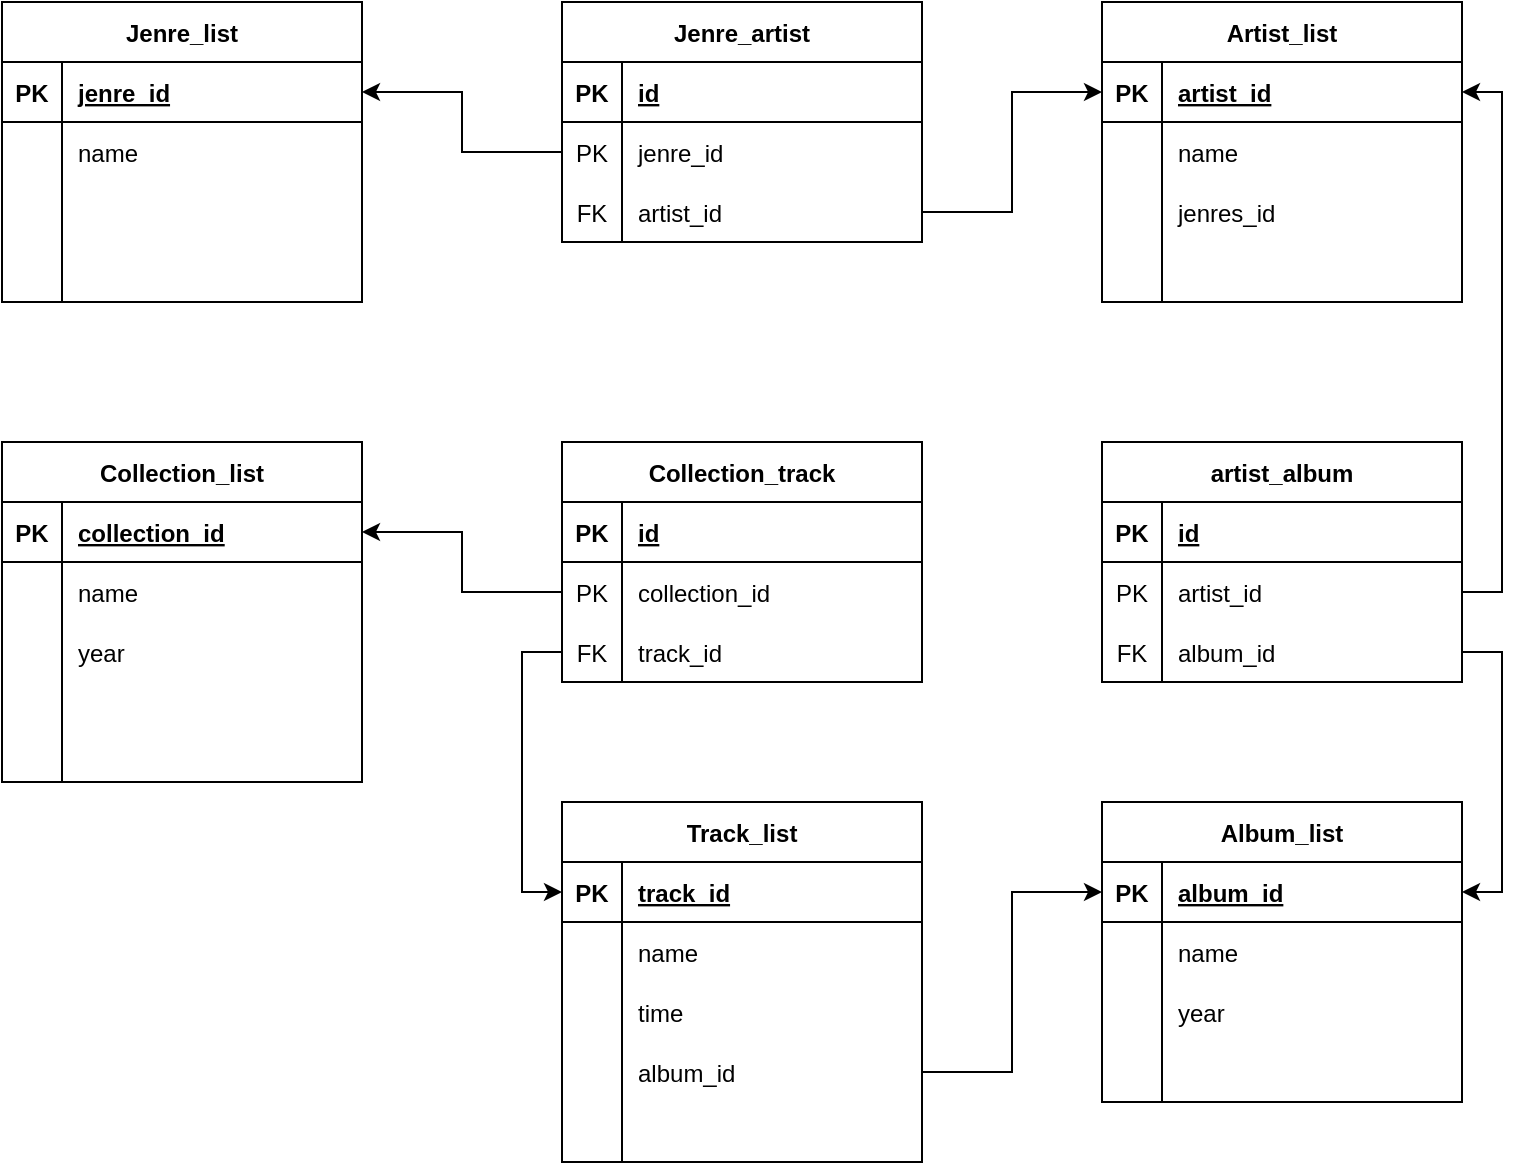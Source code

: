 <mxfile version="20.8.5" type="device"><diagram id="R2lEEEUBdFMjLlhIrx00" name="Page-1"><mxGraphModel dx="974" dy="533" grid="1" gridSize="10" guides="1" tooltips="1" connect="1" arrows="1" fold="1" page="1" pageScale="1" pageWidth="850" pageHeight="1100" math="0" shadow="0" extFonts="Permanent Marker^https://fonts.googleapis.com/css?family=Permanent+Marker"><root><mxCell id="0"/><mxCell id="1" parent="0"/><mxCell id="8EJyBtgLasrUEn9C9fZK-6" value="Artist_list" style="shape=table;startSize=30;container=1;collapsible=1;childLayout=tableLayout;fixedRows=1;rowLines=0;fontStyle=1;align=center;resizeLast=1;" parent="1" vertex="1"><mxGeometry x="620" y="40" width="180" height="150" as="geometry"/></mxCell><mxCell id="8EJyBtgLasrUEn9C9fZK-7" value="" style="shape=tableRow;horizontal=0;startSize=0;swimlaneHead=0;swimlaneBody=0;fillColor=none;collapsible=0;dropTarget=0;points=[[0,0.5],[1,0.5]];portConstraint=eastwest;top=0;left=0;right=0;bottom=1;" parent="8EJyBtgLasrUEn9C9fZK-6" vertex="1"><mxGeometry y="30" width="180" height="30" as="geometry"/></mxCell><mxCell id="8EJyBtgLasrUEn9C9fZK-8" value="PK" style="shape=partialRectangle;connectable=0;fillColor=none;top=0;left=0;bottom=0;right=0;fontStyle=1;overflow=hidden;" parent="8EJyBtgLasrUEn9C9fZK-7" vertex="1"><mxGeometry width="30" height="30" as="geometry"><mxRectangle width="30" height="30" as="alternateBounds"/></mxGeometry></mxCell><mxCell id="8EJyBtgLasrUEn9C9fZK-9" value="artist_id" style="shape=partialRectangle;connectable=0;fillColor=none;top=0;left=0;bottom=0;right=0;align=left;spacingLeft=6;fontStyle=5;overflow=hidden;" parent="8EJyBtgLasrUEn9C9fZK-7" vertex="1"><mxGeometry x="30" width="150" height="30" as="geometry"><mxRectangle width="150" height="30" as="alternateBounds"/></mxGeometry></mxCell><mxCell id="8EJyBtgLasrUEn9C9fZK-10" value="" style="shape=tableRow;horizontal=0;startSize=0;swimlaneHead=0;swimlaneBody=0;fillColor=none;collapsible=0;dropTarget=0;points=[[0,0.5],[1,0.5]];portConstraint=eastwest;top=0;left=0;right=0;bottom=0;" parent="8EJyBtgLasrUEn9C9fZK-6" vertex="1"><mxGeometry y="60" width="180" height="30" as="geometry"/></mxCell><mxCell id="8EJyBtgLasrUEn9C9fZK-11" value="" style="shape=partialRectangle;connectable=0;fillColor=none;top=0;left=0;bottom=0;right=0;editable=1;overflow=hidden;" parent="8EJyBtgLasrUEn9C9fZK-10" vertex="1"><mxGeometry width="30" height="30" as="geometry"><mxRectangle width="30" height="30" as="alternateBounds"/></mxGeometry></mxCell><mxCell id="8EJyBtgLasrUEn9C9fZK-12" value="name" style="shape=partialRectangle;connectable=0;fillColor=none;top=0;left=0;bottom=0;right=0;align=left;spacingLeft=6;overflow=hidden;" parent="8EJyBtgLasrUEn9C9fZK-10" vertex="1"><mxGeometry x="30" width="150" height="30" as="geometry"><mxRectangle width="150" height="30" as="alternateBounds"/></mxGeometry></mxCell><mxCell id="8EJyBtgLasrUEn9C9fZK-13" value="" style="shape=tableRow;horizontal=0;startSize=0;swimlaneHead=0;swimlaneBody=0;fillColor=none;collapsible=0;dropTarget=0;points=[[0,0.5],[1,0.5]];portConstraint=eastwest;top=0;left=0;right=0;bottom=0;" parent="8EJyBtgLasrUEn9C9fZK-6" vertex="1"><mxGeometry y="90" width="180" height="30" as="geometry"/></mxCell><mxCell id="8EJyBtgLasrUEn9C9fZK-14" value="" style="shape=partialRectangle;connectable=0;fillColor=none;top=0;left=0;bottom=0;right=0;editable=1;overflow=hidden;" parent="8EJyBtgLasrUEn9C9fZK-13" vertex="1"><mxGeometry width="30" height="30" as="geometry"><mxRectangle width="30" height="30" as="alternateBounds"/></mxGeometry></mxCell><mxCell id="8EJyBtgLasrUEn9C9fZK-15" value="jenres_id" style="shape=partialRectangle;connectable=0;fillColor=none;top=0;left=0;bottom=0;right=0;align=left;spacingLeft=6;overflow=hidden;" parent="8EJyBtgLasrUEn9C9fZK-13" vertex="1"><mxGeometry x="30" width="150" height="30" as="geometry"><mxRectangle width="150" height="30" as="alternateBounds"/></mxGeometry></mxCell><mxCell id="8EJyBtgLasrUEn9C9fZK-16" value="" style="shape=tableRow;horizontal=0;startSize=0;swimlaneHead=0;swimlaneBody=0;fillColor=none;collapsible=0;dropTarget=0;points=[[0,0.5],[1,0.5]];portConstraint=eastwest;top=0;left=0;right=0;bottom=0;" parent="8EJyBtgLasrUEn9C9fZK-6" vertex="1"><mxGeometry y="120" width="180" height="30" as="geometry"/></mxCell><mxCell id="8EJyBtgLasrUEn9C9fZK-17" value="" style="shape=partialRectangle;connectable=0;fillColor=none;top=0;left=0;bottom=0;right=0;editable=1;overflow=hidden;" parent="8EJyBtgLasrUEn9C9fZK-16" vertex="1"><mxGeometry width="30" height="30" as="geometry"><mxRectangle width="30" height="30" as="alternateBounds"/></mxGeometry></mxCell><mxCell id="8EJyBtgLasrUEn9C9fZK-18" value="" style="shape=partialRectangle;connectable=0;fillColor=none;top=0;left=0;bottom=0;right=0;align=left;spacingLeft=6;overflow=hidden;" parent="8EJyBtgLasrUEn9C9fZK-16" vertex="1"><mxGeometry x="30" width="150" height="30" as="geometry"><mxRectangle width="150" height="30" as="alternateBounds"/></mxGeometry></mxCell><mxCell id="8EJyBtgLasrUEn9C9fZK-19" value="Jenre_list" style="shape=table;startSize=30;container=1;collapsible=1;childLayout=tableLayout;fixedRows=1;rowLines=0;fontStyle=1;align=center;resizeLast=1;" parent="1" vertex="1"><mxGeometry x="70" y="40" width="180" height="150" as="geometry"/></mxCell><mxCell id="8EJyBtgLasrUEn9C9fZK-20" value="" style="shape=tableRow;horizontal=0;startSize=0;swimlaneHead=0;swimlaneBody=0;fillColor=none;collapsible=0;dropTarget=0;points=[[0,0.5],[1,0.5]];portConstraint=eastwest;top=0;left=0;right=0;bottom=1;" parent="8EJyBtgLasrUEn9C9fZK-19" vertex="1"><mxGeometry y="30" width="180" height="30" as="geometry"/></mxCell><mxCell id="8EJyBtgLasrUEn9C9fZK-21" value="PK" style="shape=partialRectangle;connectable=0;fillColor=none;top=0;left=0;bottom=0;right=0;fontStyle=1;overflow=hidden;" parent="8EJyBtgLasrUEn9C9fZK-20" vertex="1"><mxGeometry width="30" height="30" as="geometry"><mxRectangle width="30" height="30" as="alternateBounds"/></mxGeometry></mxCell><mxCell id="8EJyBtgLasrUEn9C9fZK-22" value="jenre_id" style="shape=partialRectangle;connectable=0;fillColor=none;top=0;left=0;bottom=0;right=0;align=left;spacingLeft=6;fontStyle=5;overflow=hidden;" parent="8EJyBtgLasrUEn9C9fZK-20" vertex="1"><mxGeometry x="30" width="150" height="30" as="geometry"><mxRectangle width="150" height="30" as="alternateBounds"/></mxGeometry></mxCell><mxCell id="8EJyBtgLasrUEn9C9fZK-23" value="" style="shape=tableRow;horizontal=0;startSize=0;swimlaneHead=0;swimlaneBody=0;fillColor=none;collapsible=0;dropTarget=0;points=[[0,0.5],[1,0.5]];portConstraint=eastwest;top=0;left=0;right=0;bottom=0;" parent="8EJyBtgLasrUEn9C9fZK-19" vertex="1"><mxGeometry y="60" width="180" height="30" as="geometry"/></mxCell><mxCell id="8EJyBtgLasrUEn9C9fZK-24" value="" style="shape=partialRectangle;connectable=0;fillColor=none;top=0;left=0;bottom=0;right=0;editable=1;overflow=hidden;" parent="8EJyBtgLasrUEn9C9fZK-23" vertex="1"><mxGeometry width="30" height="30" as="geometry"><mxRectangle width="30" height="30" as="alternateBounds"/></mxGeometry></mxCell><mxCell id="8EJyBtgLasrUEn9C9fZK-25" value="name" style="shape=partialRectangle;connectable=0;fillColor=none;top=0;left=0;bottom=0;right=0;align=left;spacingLeft=6;overflow=hidden;" parent="8EJyBtgLasrUEn9C9fZK-23" vertex="1"><mxGeometry x="30" width="150" height="30" as="geometry"><mxRectangle width="150" height="30" as="alternateBounds"/></mxGeometry></mxCell><mxCell id="8EJyBtgLasrUEn9C9fZK-26" value="" style="shape=tableRow;horizontal=0;startSize=0;swimlaneHead=0;swimlaneBody=0;fillColor=none;collapsible=0;dropTarget=0;points=[[0,0.5],[1,0.5]];portConstraint=eastwest;top=0;left=0;right=0;bottom=0;" parent="8EJyBtgLasrUEn9C9fZK-19" vertex="1"><mxGeometry y="90" width="180" height="30" as="geometry"/></mxCell><mxCell id="8EJyBtgLasrUEn9C9fZK-27" value="" style="shape=partialRectangle;connectable=0;fillColor=none;top=0;left=0;bottom=0;right=0;editable=1;overflow=hidden;" parent="8EJyBtgLasrUEn9C9fZK-26" vertex="1"><mxGeometry width="30" height="30" as="geometry"><mxRectangle width="30" height="30" as="alternateBounds"/></mxGeometry></mxCell><mxCell id="8EJyBtgLasrUEn9C9fZK-28" value="" style="shape=partialRectangle;connectable=0;fillColor=none;top=0;left=0;bottom=0;right=0;align=left;spacingLeft=6;overflow=hidden;" parent="8EJyBtgLasrUEn9C9fZK-26" vertex="1"><mxGeometry x="30" width="150" height="30" as="geometry"><mxRectangle width="150" height="30" as="alternateBounds"/></mxGeometry></mxCell><mxCell id="8EJyBtgLasrUEn9C9fZK-29" value="" style="shape=tableRow;horizontal=0;startSize=0;swimlaneHead=0;swimlaneBody=0;fillColor=none;collapsible=0;dropTarget=0;points=[[0,0.5],[1,0.5]];portConstraint=eastwest;top=0;left=0;right=0;bottom=0;" parent="8EJyBtgLasrUEn9C9fZK-19" vertex="1"><mxGeometry y="120" width="180" height="30" as="geometry"/></mxCell><mxCell id="8EJyBtgLasrUEn9C9fZK-30" value="" style="shape=partialRectangle;connectable=0;fillColor=none;top=0;left=0;bottom=0;right=0;editable=1;overflow=hidden;" parent="8EJyBtgLasrUEn9C9fZK-29" vertex="1"><mxGeometry width="30" height="30" as="geometry"><mxRectangle width="30" height="30" as="alternateBounds"/></mxGeometry></mxCell><mxCell id="8EJyBtgLasrUEn9C9fZK-31" value="" style="shape=partialRectangle;connectable=0;fillColor=none;top=0;left=0;bottom=0;right=0;align=left;spacingLeft=6;overflow=hidden;" parent="8EJyBtgLasrUEn9C9fZK-29" vertex="1"><mxGeometry x="30" width="150" height="30" as="geometry"><mxRectangle width="150" height="30" as="alternateBounds"/></mxGeometry></mxCell><mxCell id="8EJyBtgLasrUEn9C9fZK-32" value="Album_list" style="shape=table;startSize=30;container=1;collapsible=1;childLayout=tableLayout;fixedRows=1;rowLines=0;fontStyle=1;align=center;resizeLast=1;" parent="1" vertex="1"><mxGeometry x="620" y="440" width="180" height="150" as="geometry"/></mxCell><mxCell id="8EJyBtgLasrUEn9C9fZK-33" value="" style="shape=tableRow;horizontal=0;startSize=0;swimlaneHead=0;swimlaneBody=0;fillColor=none;collapsible=0;dropTarget=0;points=[[0,0.5],[1,0.5]];portConstraint=eastwest;top=0;left=0;right=0;bottom=1;" parent="8EJyBtgLasrUEn9C9fZK-32" vertex="1"><mxGeometry y="30" width="180" height="30" as="geometry"/></mxCell><mxCell id="8EJyBtgLasrUEn9C9fZK-34" value="PK" style="shape=partialRectangle;connectable=0;fillColor=none;top=0;left=0;bottom=0;right=0;fontStyle=1;overflow=hidden;" parent="8EJyBtgLasrUEn9C9fZK-33" vertex="1"><mxGeometry width="30" height="30" as="geometry"><mxRectangle width="30" height="30" as="alternateBounds"/></mxGeometry></mxCell><mxCell id="8EJyBtgLasrUEn9C9fZK-35" value="album_id" style="shape=partialRectangle;connectable=0;fillColor=none;top=0;left=0;bottom=0;right=0;align=left;spacingLeft=6;fontStyle=5;overflow=hidden;" parent="8EJyBtgLasrUEn9C9fZK-33" vertex="1"><mxGeometry x="30" width="150" height="30" as="geometry"><mxRectangle width="150" height="30" as="alternateBounds"/></mxGeometry></mxCell><mxCell id="8EJyBtgLasrUEn9C9fZK-36" value="" style="shape=tableRow;horizontal=0;startSize=0;swimlaneHead=0;swimlaneBody=0;fillColor=none;collapsible=0;dropTarget=0;points=[[0,0.5],[1,0.5]];portConstraint=eastwest;top=0;left=0;right=0;bottom=0;" parent="8EJyBtgLasrUEn9C9fZK-32" vertex="1"><mxGeometry y="60" width="180" height="30" as="geometry"/></mxCell><mxCell id="8EJyBtgLasrUEn9C9fZK-37" value="" style="shape=partialRectangle;connectable=0;fillColor=none;top=0;left=0;bottom=0;right=0;editable=1;overflow=hidden;" parent="8EJyBtgLasrUEn9C9fZK-36" vertex="1"><mxGeometry width="30" height="30" as="geometry"><mxRectangle width="30" height="30" as="alternateBounds"/></mxGeometry></mxCell><mxCell id="8EJyBtgLasrUEn9C9fZK-38" value="name" style="shape=partialRectangle;connectable=0;fillColor=none;top=0;left=0;bottom=0;right=0;align=left;spacingLeft=6;overflow=hidden;" parent="8EJyBtgLasrUEn9C9fZK-36" vertex="1"><mxGeometry x="30" width="150" height="30" as="geometry"><mxRectangle width="150" height="30" as="alternateBounds"/></mxGeometry></mxCell><mxCell id="8EJyBtgLasrUEn9C9fZK-39" value="" style="shape=tableRow;horizontal=0;startSize=0;swimlaneHead=0;swimlaneBody=0;fillColor=none;collapsible=0;dropTarget=0;points=[[0,0.5],[1,0.5]];portConstraint=eastwest;top=0;left=0;right=0;bottom=0;" parent="8EJyBtgLasrUEn9C9fZK-32" vertex="1"><mxGeometry y="90" width="180" height="30" as="geometry"/></mxCell><mxCell id="8EJyBtgLasrUEn9C9fZK-40" value="" style="shape=partialRectangle;connectable=0;fillColor=none;top=0;left=0;bottom=0;right=0;editable=1;overflow=hidden;" parent="8EJyBtgLasrUEn9C9fZK-39" vertex="1"><mxGeometry width="30" height="30" as="geometry"><mxRectangle width="30" height="30" as="alternateBounds"/></mxGeometry></mxCell><mxCell id="8EJyBtgLasrUEn9C9fZK-41" value="year" style="shape=partialRectangle;connectable=0;fillColor=none;top=0;left=0;bottom=0;right=0;align=left;spacingLeft=6;overflow=hidden;" parent="8EJyBtgLasrUEn9C9fZK-39" vertex="1"><mxGeometry x="30" width="150" height="30" as="geometry"><mxRectangle width="150" height="30" as="alternateBounds"/></mxGeometry></mxCell><mxCell id="8EJyBtgLasrUEn9C9fZK-42" value="" style="shape=tableRow;horizontal=0;startSize=0;swimlaneHead=0;swimlaneBody=0;fillColor=none;collapsible=0;dropTarget=0;points=[[0,0.5],[1,0.5]];portConstraint=eastwest;top=0;left=0;right=0;bottom=0;" parent="8EJyBtgLasrUEn9C9fZK-32" vertex="1"><mxGeometry y="120" width="180" height="30" as="geometry"/></mxCell><mxCell id="8EJyBtgLasrUEn9C9fZK-43" value="" style="shape=partialRectangle;connectable=0;fillColor=none;top=0;left=0;bottom=0;right=0;editable=1;overflow=hidden;" parent="8EJyBtgLasrUEn9C9fZK-42" vertex="1"><mxGeometry width="30" height="30" as="geometry"><mxRectangle width="30" height="30" as="alternateBounds"/></mxGeometry></mxCell><mxCell id="8EJyBtgLasrUEn9C9fZK-44" value="" style="shape=partialRectangle;connectable=0;fillColor=none;top=0;left=0;bottom=0;right=0;align=left;spacingLeft=6;overflow=hidden;" parent="8EJyBtgLasrUEn9C9fZK-42" vertex="1"><mxGeometry x="30" width="150" height="30" as="geometry"><mxRectangle width="150" height="30" as="alternateBounds"/></mxGeometry></mxCell><mxCell id="n-HQspdTLKH5yPUGc9IH-1" value="Track_list" style="shape=table;startSize=30;container=1;collapsible=1;childLayout=tableLayout;fixedRows=1;rowLines=0;fontStyle=1;align=center;resizeLast=1;" parent="1" vertex="1"><mxGeometry x="350" y="440" width="180" height="180" as="geometry"/></mxCell><mxCell id="n-HQspdTLKH5yPUGc9IH-2" value="" style="shape=tableRow;horizontal=0;startSize=0;swimlaneHead=0;swimlaneBody=0;fillColor=none;collapsible=0;dropTarget=0;points=[[0,0.5],[1,0.5]];portConstraint=eastwest;top=0;left=0;right=0;bottom=1;" parent="n-HQspdTLKH5yPUGc9IH-1" vertex="1"><mxGeometry y="30" width="180" height="30" as="geometry"/></mxCell><mxCell id="n-HQspdTLKH5yPUGc9IH-3" value="PK" style="shape=partialRectangle;connectable=0;fillColor=none;top=0;left=0;bottom=0;right=0;fontStyle=1;overflow=hidden;" parent="n-HQspdTLKH5yPUGc9IH-2" vertex="1"><mxGeometry width="30" height="30" as="geometry"><mxRectangle width="30" height="30" as="alternateBounds"/></mxGeometry></mxCell><mxCell id="n-HQspdTLKH5yPUGc9IH-4" value="track_id" style="shape=partialRectangle;connectable=0;fillColor=none;top=0;left=0;bottom=0;right=0;align=left;spacingLeft=6;fontStyle=5;overflow=hidden;" parent="n-HQspdTLKH5yPUGc9IH-2" vertex="1"><mxGeometry x="30" width="150" height="30" as="geometry"><mxRectangle width="150" height="30" as="alternateBounds"/></mxGeometry></mxCell><mxCell id="n-HQspdTLKH5yPUGc9IH-5" value="" style="shape=tableRow;horizontal=0;startSize=0;swimlaneHead=0;swimlaneBody=0;fillColor=none;collapsible=0;dropTarget=0;points=[[0,0.5],[1,0.5]];portConstraint=eastwest;top=0;left=0;right=0;bottom=0;" parent="n-HQspdTLKH5yPUGc9IH-1" vertex="1"><mxGeometry y="60" width="180" height="30" as="geometry"/></mxCell><mxCell id="n-HQspdTLKH5yPUGc9IH-6" value="" style="shape=partialRectangle;connectable=0;fillColor=none;top=0;left=0;bottom=0;right=0;editable=1;overflow=hidden;" parent="n-HQspdTLKH5yPUGc9IH-5" vertex="1"><mxGeometry width="30" height="30" as="geometry"><mxRectangle width="30" height="30" as="alternateBounds"/></mxGeometry></mxCell><mxCell id="n-HQspdTLKH5yPUGc9IH-7" value="name" style="shape=partialRectangle;connectable=0;fillColor=none;top=0;left=0;bottom=0;right=0;align=left;spacingLeft=6;overflow=hidden;" parent="n-HQspdTLKH5yPUGc9IH-5" vertex="1"><mxGeometry x="30" width="150" height="30" as="geometry"><mxRectangle width="150" height="30" as="alternateBounds"/></mxGeometry></mxCell><mxCell id="n-HQspdTLKH5yPUGc9IH-8" value="" style="shape=tableRow;horizontal=0;startSize=0;swimlaneHead=0;swimlaneBody=0;fillColor=none;collapsible=0;dropTarget=0;points=[[0,0.5],[1,0.5]];portConstraint=eastwest;top=0;left=0;right=0;bottom=0;" parent="n-HQspdTLKH5yPUGc9IH-1" vertex="1"><mxGeometry y="90" width="180" height="30" as="geometry"/></mxCell><mxCell id="n-HQspdTLKH5yPUGc9IH-9" value="" style="shape=partialRectangle;connectable=0;fillColor=none;top=0;left=0;bottom=0;right=0;editable=1;overflow=hidden;" parent="n-HQspdTLKH5yPUGc9IH-8" vertex="1"><mxGeometry width="30" height="30" as="geometry"><mxRectangle width="30" height="30" as="alternateBounds"/></mxGeometry></mxCell><mxCell id="n-HQspdTLKH5yPUGc9IH-10" value="time" style="shape=partialRectangle;connectable=0;fillColor=none;top=0;left=0;bottom=0;right=0;align=left;spacingLeft=6;overflow=hidden;" parent="n-HQspdTLKH5yPUGc9IH-8" vertex="1"><mxGeometry x="30" width="150" height="30" as="geometry"><mxRectangle width="150" height="30" as="alternateBounds"/></mxGeometry></mxCell><mxCell id="n-HQspdTLKH5yPUGc9IH-11" value="" style="shape=tableRow;horizontal=0;startSize=0;swimlaneHead=0;swimlaneBody=0;fillColor=none;collapsible=0;dropTarget=0;points=[[0,0.5],[1,0.5]];portConstraint=eastwest;top=0;left=0;right=0;bottom=0;" parent="n-HQspdTLKH5yPUGc9IH-1" vertex="1"><mxGeometry y="120" width="180" height="30" as="geometry"/></mxCell><mxCell id="n-HQspdTLKH5yPUGc9IH-12" value="" style="shape=partialRectangle;connectable=0;fillColor=none;top=0;left=0;bottom=0;right=0;editable=1;overflow=hidden;" parent="n-HQspdTLKH5yPUGc9IH-11" vertex="1"><mxGeometry width="30" height="30" as="geometry"><mxRectangle width="30" height="30" as="alternateBounds"/></mxGeometry></mxCell><mxCell id="n-HQspdTLKH5yPUGc9IH-13" value="album_id" style="shape=partialRectangle;connectable=0;fillColor=none;top=0;left=0;bottom=0;right=0;align=left;spacingLeft=6;overflow=hidden;" parent="n-HQspdTLKH5yPUGc9IH-11" vertex="1"><mxGeometry x="30" width="150" height="30" as="geometry"><mxRectangle width="150" height="30" as="alternateBounds"/></mxGeometry></mxCell><mxCell id="saIlWE5OSYaSj-u-EIrz-21" value="" style="shape=tableRow;horizontal=0;startSize=0;swimlaneHead=0;swimlaneBody=0;fillColor=none;collapsible=0;dropTarget=0;points=[[0,0.5],[1,0.5]];portConstraint=eastwest;top=0;left=0;right=0;bottom=0;" parent="n-HQspdTLKH5yPUGc9IH-1" vertex="1"><mxGeometry y="150" width="180" height="30" as="geometry"/></mxCell><mxCell id="saIlWE5OSYaSj-u-EIrz-22" value="" style="shape=partialRectangle;connectable=0;fillColor=none;top=0;left=0;bottom=0;right=0;editable=1;overflow=hidden;" parent="saIlWE5OSYaSj-u-EIrz-21" vertex="1"><mxGeometry width="30" height="30" as="geometry"><mxRectangle width="30" height="30" as="alternateBounds"/></mxGeometry></mxCell><mxCell id="saIlWE5OSYaSj-u-EIrz-23" value="" style="shape=partialRectangle;connectable=0;fillColor=none;top=0;left=0;bottom=0;right=0;align=left;spacingLeft=6;overflow=hidden;" parent="saIlWE5OSYaSj-u-EIrz-21" vertex="1"><mxGeometry x="30" width="150" height="30" as="geometry"><mxRectangle width="150" height="30" as="alternateBounds"/></mxGeometry></mxCell><mxCell id="saIlWE5OSYaSj-u-EIrz-1" value="Jenre_artist" style="shape=table;startSize=30;container=1;collapsible=1;childLayout=tableLayout;fixedRows=1;rowLines=0;fontStyle=1;align=center;resizeLast=1;" parent="1" vertex="1"><mxGeometry x="350" y="40" width="180" height="120" as="geometry"/></mxCell><mxCell id="saIlWE5OSYaSj-u-EIrz-2" value="" style="shape=tableRow;horizontal=0;startSize=0;swimlaneHead=0;swimlaneBody=0;fillColor=none;collapsible=0;dropTarget=0;points=[[0,0.5],[1,0.5]];portConstraint=eastwest;top=0;left=0;right=0;bottom=1;" parent="saIlWE5OSYaSj-u-EIrz-1" vertex="1"><mxGeometry y="30" width="180" height="30" as="geometry"/></mxCell><mxCell id="saIlWE5OSYaSj-u-EIrz-3" value="PK" style="shape=partialRectangle;connectable=0;fillColor=none;top=0;left=0;bottom=0;right=0;fontStyle=1;overflow=hidden;" parent="saIlWE5OSYaSj-u-EIrz-2" vertex="1"><mxGeometry width="30" height="30" as="geometry"><mxRectangle width="30" height="30" as="alternateBounds"/></mxGeometry></mxCell><mxCell id="saIlWE5OSYaSj-u-EIrz-4" value="id" style="shape=partialRectangle;connectable=0;fillColor=none;top=0;left=0;bottom=0;right=0;align=left;spacingLeft=6;fontStyle=5;overflow=hidden;" parent="saIlWE5OSYaSj-u-EIrz-2" vertex="1"><mxGeometry x="30" width="150" height="30" as="geometry"><mxRectangle width="150" height="30" as="alternateBounds"/></mxGeometry></mxCell><mxCell id="saIlWE5OSYaSj-u-EIrz-5" value="" style="shape=tableRow;horizontal=0;startSize=0;swimlaneHead=0;swimlaneBody=0;fillColor=none;collapsible=0;dropTarget=0;points=[[0,0.5],[1,0.5]];portConstraint=eastwest;top=0;left=0;right=0;bottom=0;" parent="saIlWE5OSYaSj-u-EIrz-1" vertex="1"><mxGeometry y="60" width="180" height="30" as="geometry"/></mxCell><mxCell id="saIlWE5OSYaSj-u-EIrz-6" value="PK" style="shape=partialRectangle;connectable=0;fillColor=none;top=0;left=0;bottom=0;right=0;editable=1;overflow=hidden;" parent="saIlWE5OSYaSj-u-EIrz-5" vertex="1"><mxGeometry width="30" height="30" as="geometry"><mxRectangle width="30" height="30" as="alternateBounds"/></mxGeometry></mxCell><mxCell id="saIlWE5OSYaSj-u-EIrz-7" value="jenre_id" style="shape=partialRectangle;connectable=0;fillColor=none;top=0;left=0;bottom=0;right=0;align=left;spacingLeft=6;overflow=hidden;" parent="saIlWE5OSYaSj-u-EIrz-5" vertex="1"><mxGeometry x="30" width="150" height="30" as="geometry"><mxRectangle width="150" height="30" as="alternateBounds"/></mxGeometry></mxCell><mxCell id="saIlWE5OSYaSj-u-EIrz-8" value="" style="shape=tableRow;horizontal=0;startSize=0;swimlaneHead=0;swimlaneBody=0;fillColor=none;collapsible=0;dropTarget=0;points=[[0,0.5],[1,0.5]];portConstraint=eastwest;top=0;left=0;right=0;bottom=0;" parent="saIlWE5OSYaSj-u-EIrz-1" vertex="1"><mxGeometry y="90" width="180" height="30" as="geometry"/></mxCell><mxCell id="saIlWE5OSYaSj-u-EIrz-9" value="FK" style="shape=partialRectangle;connectable=0;fillColor=none;top=0;left=0;bottom=0;right=0;editable=1;overflow=hidden;" parent="saIlWE5OSYaSj-u-EIrz-8" vertex="1"><mxGeometry width="30" height="30" as="geometry"><mxRectangle width="30" height="30" as="alternateBounds"/></mxGeometry></mxCell><mxCell id="saIlWE5OSYaSj-u-EIrz-10" value="artist_id" style="shape=partialRectangle;connectable=0;fillColor=none;top=0;left=0;bottom=0;right=0;align=left;spacingLeft=6;overflow=hidden;" parent="saIlWE5OSYaSj-u-EIrz-8" vertex="1"><mxGeometry x="30" width="150" height="30" as="geometry"><mxRectangle width="150" height="30" as="alternateBounds"/></mxGeometry></mxCell><mxCell id="saIlWE5OSYaSj-u-EIrz-11" value="artist_album" style="shape=table;startSize=30;container=1;collapsible=1;childLayout=tableLayout;fixedRows=1;rowLines=0;fontStyle=1;align=center;resizeLast=1;" parent="1" vertex="1"><mxGeometry x="620" y="260" width="180" height="120" as="geometry"/></mxCell><mxCell id="saIlWE5OSYaSj-u-EIrz-12" value="" style="shape=tableRow;horizontal=0;startSize=0;swimlaneHead=0;swimlaneBody=0;fillColor=none;collapsible=0;dropTarget=0;points=[[0,0.5],[1,0.5]];portConstraint=eastwest;top=0;left=0;right=0;bottom=1;" parent="saIlWE5OSYaSj-u-EIrz-11" vertex="1"><mxGeometry y="30" width="180" height="30" as="geometry"/></mxCell><mxCell id="saIlWE5OSYaSj-u-EIrz-13" value="PK" style="shape=partialRectangle;connectable=0;fillColor=none;top=0;left=0;bottom=0;right=0;fontStyle=1;overflow=hidden;" parent="saIlWE5OSYaSj-u-EIrz-12" vertex="1"><mxGeometry width="30" height="30" as="geometry"><mxRectangle width="30" height="30" as="alternateBounds"/></mxGeometry></mxCell><mxCell id="saIlWE5OSYaSj-u-EIrz-14" value="id" style="shape=partialRectangle;connectable=0;fillColor=none;top=0;left=0;bottom=0;right=0;align=left;spacingLeft=6;fontStyle=5;overflow=hidden;" parent="saIlWE5OSYaSj-u-EIrz-12" vertex="1"><mxGeometry x="30" width="150" height="30" as="geometry"><mxRectangle width="150" height="30" as="alternateBounds"/></mxGeometry></mxCell><mxCell id="saIlWE5OSYaSj-u-EIrz-15" value="" style="shape=tableRow;horizontal=0;startSize=0;swimlaneHead=0;swimlaneBody=0;fillColor=none;collapsible=0;dropTarget=0;points=[[0,0.5],[1,0.5]];portConstraint=eastwest;top=0;left=0;right=0;bottom=0;" parent="saIlWE5OSYaSj-u-EIrz-11" vertex="1"><mxGeometry y="60" width="180" height="30" as="geometry"/></mxCell><mxCell id="saIlWE5OSYaSj-u-EIrz-16" value="PK" style="shape=partialRectangle;connectable=0;fillColor=none;top=0;left=0;bottom=0;right=0;editable=1;overflow=hidden;" parent="saIlWE5OSYaSj-u-EIrz-15" vertex="1"><mxGeometry width="30" height="30" as="geometry"><mxRectangle width="30" height="30" as="alternateBounds"/></mxGeometry></mxCell><mxCell id="saIlWE5OSYaSj-u-EIrz-17" value="artist_id" style="shape=partialRectangle;connectable=0;fillColor=none;top=0;left=0;bottom=0;right=0;align=left;spacingLeft=6;overflow=hidden;" parent="saIlWE5OSYaSj-u-EIrz-15" vertex="1"><mxGeometry x="30" width="150" height="30" as="geometry"><mxRectangle width="150" height="30" as="alternateBounds"/></mxGeometry></mxCell><mxCell id="saIlWE5OSYaSj-u-EIrz-18" value="" style="shape=tableRow;horizontal=0;startSize=0;swimlaneHead=0;swimlaneBody=0;fillColor=none;collapsible=0;dropTarget=0;points=[[0,0.5],[1,0.5]];portConstraint=eastwest;top=0;left=0;right=0;bottom=0;" parent="saIlWE5OSYaSj-u-EIrz-11" vertex="1"><mxGeometry y="90" width="180" height="30" as="geometry"/></mxCell><mxCell id="saIlWE5OSYaSj-u-EIrz-19" value="FK" style="shape=partialRectangle;connectable=0;fillColor=none;top=0;left=0;bottom=0;right=0;editable=1;overflow=hidden;" parent="saIlWE5OSYaSj-u-EIrz-18" vertex="1"><mxGeometry width="30" height="30" as="geometry"><mxRectangle width="30" height="30" as="alternateBounds"/></mxGeometry></mxCell><mxCell id="saIlWE5OSYaSj-u-EIrz-20" value="album_id" style="shape=partialRectangle;connectable=0;fillColor=none;top=0;left=0;bottom=0;right=0;align=left;spacingLeft=6;overflow=hidden;" parent="saIlWE5OSYaSj-u-EIrz-18" vertex="1"><mxGeometry x="30" width="150" height="30" as="geometry"><mxRectangle width="150" height="30" as="alternateBounds"/></mxGeometry></mxCell><mxCell id="saIlWE5OSYaSj-u-EIrz-24" value="Collection_list" style="shape=table;startSize=30;container=1;collapsible=1;childLayout=tableLayout;fixedRows=1;rowLines=0;fontStyle=1;align=center;resizeLast=1;" parent="1" vertex="1"><mxGeometry x="70" y="260" width="180" height="170" as="geometry"/></mxCell><mxCell id="saIlWE5OSYaSj-u-EIrz-25" value="" style="shape=tableRow;horizontal=0;startSize=0;swimlaneHead=0;swimlaneBody=0;fillColor=none;collapsible=0;dropTarget=0;points=[[0,0.5],[1,0.5]];portConstraint=eastwest;top=0;left=0;right=0;bottom=1;" parent="saIlWE5OSYaSj-u-EIrz-24" vertex="1"><mxGeometry y="30" width="180" height="30" as="geometry"/></mxCell><mxCell id="saIlWE5OSYaSj-u-EIrz-26" value="PK" style="shape=partialRectangle;connectable=0;fillColor=none;top=0;left=0;bottom=0;right=0;fontStyle=1;overflow=hidden;" parent="saIlWE5OSYaSj-u-EIrz-25" vertex="1"><mxGeometry width="30" height="30" as="geometry"><mxRectangle width="30" height="30" as="alternateBounds"/></mxGeometry></mxCell><mxCell id="saIlWE5OSYaSj-u-EIrz-27" value="collection_id" style="shape=partialRectangle;connectable=0;fillColor=none;top=0;left=0;bottom=0;right=0;align=left;spacingLeft=6;fontStyle=5;overflow=hidden;" parent="saIlWE5OSYaSj-u-EIrz-25" vertex="1"><mxGeometry x="30" width="150" height="30" as="geometry"><mxRectangle width="150" height="30" as="alternateBounds"/></mxGeometry></mxCell><mxCell id="saIlWE5OSYaSj-u-EIrz-28" value="" style="shape=tableRow;horizontal=0;startSize=0;swimlaneHead=0;swimlaneBody=0;fillColor=none;collapsible=0;dropTarget=0;points=[[0,0.5],[1,0.5]];portConstraint=eastwest;top=0;left=0;right=0;bottom=0;" parent="saIlWE5OSYaSj-u-EIrz-24" vertex="1"><mxGeometry y="60" width="180" height="30" as="geometry"/></mxCell><mxCell id="saIlWE5OSYaSj-u-EIrz-29" value="" style="shape=partialRectangle;connectable=0;fillColor=none;top=0;left=0;bottom=0;right=0;editable=1;overflow=hidden;" parent="saIlWE5OSYaSj-u-EIrz-28" vertex="1"><mxGeometry width="30" height="30" as="geometry"><mxRectangle width="30" height="30" as="alternateBounds"/></mxGeometry></mxCell><mxCell id="saIlWE5OSYaSj-u-EIrz-30" value="name" style="shape=partialRectangle;connectable=0;fillColor=none;top=0;left=0;bottom=0;right=0;align=left;spacingLeft=6;overflow=hidden;" parent="saIlWE5OSYaSj-u-EIrz-28" vertex="1"><mxGeometry x="30" width="150" height="30" as="geometry"><mxRectangle width="150" height="30" as="alternateBounds"/></mxGeometry></mxCell><mxCell id="saIlWE5OSYaSj-u-EIrz-31" value="" style="shape=tableRow;horizontal=0;startSize=0;swimlaneHead=0;swimlaneBody=0;fillColor=none;collapsible=0;dropTarget=0;points=[[0,0.5],[1,0.5]];portConstraint=eastwest;top=0;left=0;right=0;bottom=0;" parent="saIlWE5OSYaSj-u-EIrz-24" vertex="1"><mxGeometry y="90" width="180" height="30" as="geometry"/></mxCell><mxCell id="saIlWE5OSYaSj-u-EIrz-32" value="" style="shape=partialRectangle;connectable=0;fillColor=none;top=0;left=0;bottom=0;right=0;editable=1;overflow=hidden;" parent="saIlWE5OSYaSj-u-EIrz-31" vertex="1"><mxGeometry width="30" height="30" as="geometry"><mxRectangle width="30" height="30" as="alternateBounds"/></mxGeometry></mxCell><mxCell id="saIlWE5OSYaSj-u-EIrz-33" value="year" style="shape=partialRectangle;connectable=0;fillColor=none;top=0;left=0;bottom=0;right=0;align=left;spacingLeft=6;overflow=hidden;" parent="saIlWE5OSYaSj-u-EIrz-31" vertex="1"><mxGeometry x="30" width="150" height="30" as="geometry"><mxRectangle width="150" height="30" as="alternateBounds"/></mxGeometry></mxCell><mxCell id="saIlWE5OSYaSj-u-EIrz-34" value="" style="shape=tableRow;horizontal=0;startSize=0;swimlaneHead=0;swimlaneBody=0;fillColor=none;collapsible=0;dropTarget=0;points=[[0,0.5],[1,0.5]];portConstraint=eastwest;top=0;left=0;right=0;bottom=0;" parent="saIlWE5OSYaSj-u-EIrz-24" vertex="1"><mxGeometry y="120" width="180" height="30" as="geometry"/></mxCell><mxCell id="saIlWE5OSYaSj-u-EIrz-35" value="" style="shape=partialRectangle;connectable=0;fillColor=none;top=0;left=0;bottom=0;right=0;editable=1;overflow=hidden;" parent="saIlWE5OSYaSj-u-EIrz-34" vertex="1"><mxGeometry width="30" height="30" as="geometry"><mxRectangle width="30" height="30" as="alternateBounds"/></mxGeometry></mxCell><mxCell id="saIlWE5OSYaSj-u-EIrz-36" value="" style="shape=partialRectangle;connectable=0;fillColor=none;top=0;left=0;bottom=0;right=0;align=left;spacingLeft=6;overflow=hidden;" parent="saIlWE5OSYaSj-u-EIrz-34" vertex="1"><mxGeometry x="30" width="150" height="30" as="geometry"><mxRectangle width="150" height="30" as="alternateBounds"/></mxGeometry></mxCell><mxCell id="saIlWE5OSYaSj-u-EIrz-37" value="" style="shape=tableRow;horizontal=0;startSize=0;swimlaneHead=0;swimlaneBody=0;fillColor=none;collapsible=0;dropTarget=0;points=[[0,0.5],[1,0.5]];portConstraint=eastwest;top=0;left=0;right=0;bottom=0;" parent="saIlWE5OSYaSj-u-EIrz-24" vertex="1"><mxGeometry y="150" width="180" height="20" as="geometry"/></mxCell><mxCell id="saIlWE5OSYaSj-u-EIrz-38" value="" style="shape=partialRectangle;connectable=0;fillColor=none;top=0;left=0;bottom=0;right=0;editable=1;overflow=hidden;" parent="saIlWE5OSYaSj-u-EIrz-37" vertex="1"><mxGeometry width="30" height="20" as="geometry"><mxRectangle width="30" height="20" as="alternateBounds"/></mxGeometry></mxCell><mxCell id="saIlWE5OSYaSj-u-EIrz-39" value="" style="shape=partialRectangle;connectable=0;fillColor=none;top=0;left=0;bottom=0;right=0;align=left;spacingLeft=6;overflow=hidden;" parent="saIlWE5OSYaSj-u-EIrz-37" vertex="1"><mxGeometry x="30" width="150" height="20" as="geometry"><mxRectangle width="150" height="20" as="alternateBounds"/></mxGeometry></mxCell><mxCell id="saIlWE5OSYaSj-u-EIrz-53" style="edgeStyle=orthogonalEdgeStyle;rounded=0;orthogonalLoop=1;jettySize=auto;html=1;exitX=0;exitY=0.5;exitDx=0;exitDy=0;entryX=1;entryY=0.5;entryDx=0;entryDy=0;" parent="1" source="saIlWE5OSYaSj-u-EIrz-5" target="8EJyBtgLasrUEn9C9fZK-20" edge="1"><mxGeometry relative="1" as="geometry"/></mxCell><mxCell id="saIlWE5OSYaSj-u-EIrz-54" style="edgeStyle=orthogonalEdgeStyle;rounded=0;orthogonalLoop=1;jettySize=auto;html=1;exitX=1;exitY=0.5;exitDx=0;exitDy=0;entryX=0;entryY=0.5;entryDx=0;entryDy=0;" parent="1" source="saIlWE5OSYaSj-u-EIrz-8" target="8EJyBtgLasrUEn9C9fZK-7" edge="1"><mxGeometry relative="1" as="geometry"/></mxCell><mxCell id="saIlWE5OSYaSj-u-EIrz-55" style="edgeStyle=orthogonalEdgeStyle;rounded=0;orthogonalLoop=1;jettySize=auto;html=1;exitX=1;exitY=0.5;exitDx=0;exitDy=0;entryX=1;entryY=0.5;entryDx=0;entryDy=0;" parent="1" source="saIlWE5OSYaSj-u-EIrz-15" target="8EJyBtgLasrUEn9C9fZK-7" edge="1"><mxGeometry relative="1" as="geometry"/></mxCell><mxCell id="saIlWE5OSYaSj-u-EIrz-56" style="edgeStyle=orthogonalEdgeStyle;rounded=0;orthogonalLoop=1;jettySize=auto;html=1;exitX=1;exitY=0.5;exitDx=0;exitDy=0;entryX=1;entryY=0.5;entryDx=0;entryDy=0;" parent="1" source="saIlWE5OSYaSj-u-EIrz-18" target="8EJyBtgLasrUEn9C9fZK-33" edge="1"><mxGeometry relative="1" as="geometry"/></mxCell><mxCell id="saIlWE5OSYaSj-u-EIrz-57" value="Collection_track" style="shape=table;startSize=30;container=1;collapsible=1;childLayout=tableLayout;fixedRows=1;rowLines=0;fontStyle=1;align=center;resizeLast=1;" parent="1" vertex="1"><mxGeometry x="350" y="260" width="180" height="120" as="geometry"/></mxCell><mxCell id="saIlWE5OSYaSj-u-EIrz-58" value="" style="shape=tableRow;horizontal=0;startSize=0;swimlaneHead=0;swimlaneBody=0;fillColor=none;collapsible=0;dropTarget=0;points=[[0,0.5],[1,0.5]];portConstraint=eastwest;top=0;left=0;right=0;bottom=1;" parent="saIlWE5OSYaSj-u-EIrz-57" vertex="1"><mxGeometry y="30" width="180" height="30" as="geometry"/></mxCell><mxCell id="saIlWE5OSYaSj-u-EIrz-59" value="PK" style="shape=partialRectangle;connectable=0;fillColor=none;top=0;left=0;bottom=0;right=0;fontStyle=1;overflow=hidden;" parent="saIlWE5OSYaSj-u-EIrz-58" vertex="1"><mxGeometry width="30" height="30" as="geometry"><mxRectangle width="30" height="30" as="alternateBounds"/></mxGeometry></mxCell><mxCell id="saIlWE5OSYaSj-u-EIrz-60" value="id" style="shape=partialRectangle;connectable=0;fillColor=none;top=0;left=0;bottom=0;right=0;align=left;spacingLeft=6;fontStyle=5;overflow=hidden;" parent="saIlWE5OSYaSj-u-EIrz-58" vertex="1"><mxGeometry x="30" width="150" height="30" as="geometry"><mxRectangle width="150" height="30" as="alternateBounds"/></mxGeometry></mxCell><mxCell id="saIlWE5OSYaSj-u-EIrz-61" value="" style="shape=tableRow;horizontal=0;startSize=0;swimlaneHead=0;swimlaneBody=0;fillColor=none;collapsible=0;dropTarget=0;points=[[0,0.5],[1,0.5]];portConstraint=eastwest;top=0;left=0;right=0;bottom=0;" parent="saIlWE5OSYaSj-u-EIrz-57" vertex="1"><mxGeometry y="60" width="180" height="30" as="geometry"/></mxCell><mxCell id="saIlWE5OSYaSj-u-EIrz-62" value="PK" style="shape=partialRectangle;connectable=0;fillColor=none;top=0;left=0;bottom=0;right=0;editable=1;overflow=hidden;" parent="saIlWE5OSYaSj-u-EIrz-61" vertex="1"><mxGeometry width="30" height="30" as="geometry"><mxRectangle width="30" height="30" as="alternateBounds"/></mxGeometry></mxCell><mxCell id="saIlWE5OSYaSj-u-EIrz-63" value="collection_id" style="shape=partialRectangle;connectable=0;fillColor=none;top=0;left=0;bottom=0;right=0;align=left;spacingLeft=6;overflow=hidden;" parent="saIlWE5OSYaSj-u-EIrz-61" vertex="1"><mxGeometry x="30" width="150" height="30" as="geometry"><mxRectangle width="150" height="30" as="alternateBounds"/></mxGeometry></mxCell><mxCell id="saIlWE5OSYaSj-u-EIrz-64" value="" style="shape=tableRow;horizontal=0;startSize=0;swimlaneHead=0;swimlaneBody=0;fillColor=none;collapsible=0;dropTarget=0;points=[[0,0.5],[1,0.5]];portConstraint=eastwest;top=0;left=0;right=0;bottom=0;" parent="saIlWE5OSYaSj-u-EIrz-57" vertex="1"><mxGeometry y="90" width="180" height="30" as="geometry"/></mxCell><mxCell id="saIlWE5OSYaSj-u-EIrz-65" value="FK" style="shape=partialRectangle;connectable=0;fillColor=none;top=0;left=0;bottom=0;right=0;editable=1;overflow=hidden;" parent="saIlWE5OSYaSj-u-EIrz-64" vertex="1"><mxGeometry width="30" height="30" as="geometry"><mxRectangle width="30" height="30" as="alternateBounds"/></mxGeometry></mxCell><mxCell id="saIlWE5OSYaSj-u-EIrz-66" value="track_id" style="shape=partialRectangle;connectable=0;fillColor=none;top=0;left=0;bottom=0;right=0;align=left;spacingLeft=6;overflow=hidden;" parent="saIlWE5OSYaSj-u-EIrz-64" vertex="1"><mxGeometry x="30" width="150" height="30" as="geometry"><mxRectangle width="150" height="30" as="alternateBounds"/></mxGeometry></mxCell><mxCell id="Nx-zm7f4wZe7YDRlP62t-1" style="edgeStyle=orthogonalEdgeStyle;rounded=0;orthogonalLoop=1;jettySize=auto;html=1;exitX=1;exitY=0.5;exitDx=0;exitDy=0;entryX=0;entryY=0.5;entryDx=0;entryDy=0;" edge="1" parent="1" source="n-HQspdTLKH5yPUGc9IH-11" target="8EJyBtgLasrUEn9C9fZK-33"><mxGeometry relative="1" as="geometry"/></mxCell><mxCell id="Nx-zm7f4wZe7YDRlP62t-2" style="edgeStyle=orthogonalEdgeStyle;rounded=0;orthogonalLoop=1;jettySize=auto;html=1;exitX=0;exitY=0.5;exitDx=0;exitDy=0;entryX=1;entryY=0.5;entryDx=0;entryDy=0;" edge="1" parent="1" source="saIlWE5OSYaSj-u-EIrz-61" target="saIlWE5OSYaSj-u-EIrz-25"><mxGeometry relative="1" as="geometry"/></mxCell><mxCell id="Nx-zm7f4wZe7YDRlP62t-3" style="edgeStyle=orthogonalEdgeStyle;rounded=0;orthogonalLoop=1;jettySize=auto;html=1;exitX=0;exitY=0.5;exitDx=0;exitDy=0;entryX=0;entryY=0.5;entryDx=0;entryDy=0;" edge="1" parent="1" source="saIlWE5OSYaSj-u-EIrz-64" target="n-HQspdTLKH5yPUGc9IH-2"><mxGeometry relative="1" as="geometry"/></mxCell></root></mxGraphModel></diagram></mxfile>